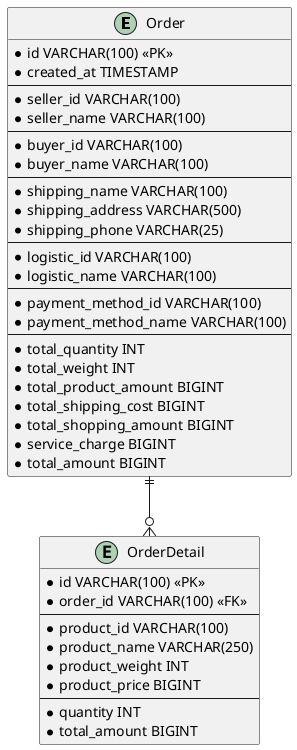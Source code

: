 @startuml

entity Order {
    * id VARCHAR(100) <<PK>>
    * created_at TIMESTAMP
    --
    * seller_id VARCHAR(100)
    * seller_name VARCHAR(100)
    --
    * buyer_id VARCHAR(100)
    * buyer_name VARCHAR(100)
    --
    * shipping_name VARCHAR(100)
    * shipping_address VARCHAR(500)
    * shipping_phone VARCHAR(25)
    --
    * logistic_id VARCHAR(100)
    * logistic_name VARCHAR(100)
    --
    * payment_method_id VARCHAR(100)
    * payment_method_name VARCHAR(100)
    --
    * total_quantity INT
    * total_weight INT
    * total_product_amount BIGINT
    * total_shipping_cost BIGINT
    * total_shopping_amount BIGINT
    * service_charge BIGINT
    * total_amount BIGINT
}

entity OrderDetail {
    * id VARCHAR(100) <<PK>>
    * order_id VARCHAR(100) <<FK>>
    --
    * product_id VARCHAR(100)
    * product_name VARCHAR(250)
    * product_weight INT
    * product_price BIGINT
    --
    * quantity INT
    * total_amount BIGINT
}

Order ||--o{ OrderDetail

@enduml